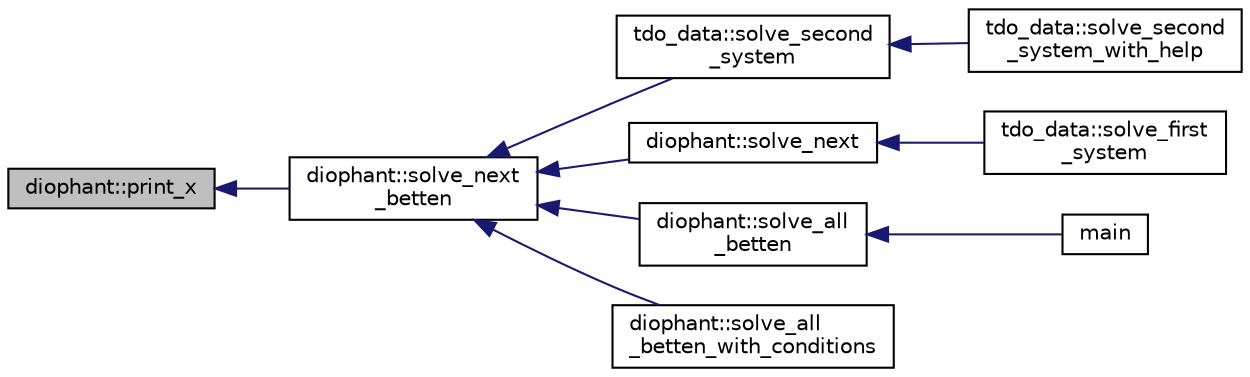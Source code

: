 digraph "diophant::print_x"
{
  edge [fontname="Helvetica",fontsize="10",labelfontname="Helvetica",labelfontsize="10"];
  node [fontname="Helvetica",fontsize="10",shape=record];
  rankdir="LR";
  Node464 [label="diophant::print_x",height=0.2,width=0.4,color="black", fillcolor="grey75", style="filled", fontcolor="black"];
  Node464 -> Node465 [dir="back",color="midnightblue",fontsize="10",style="solid",fontname="Helvetica"];
  Node465 [label="diophant::solve_next\l_betten",height=0.2,width=0.4,color="black", fillcolor="white", style="filled",URL="$d7/d9c/classdiophant.html#a016c6994359c98f5939305532dc60f89"];
  Node465 -> Node466 [dir="back",color="midnightblue",fontsize="10",style="solid",fontname="Helvetica"];
  Node466 [label="tdo_data::solve_second\l_system",height=0.2,width=0.4,color="black", fillcolor="white", style="filled",URL="$dc/d0d/classtdo__data.html#af722419adafb1c21a5f2a5b9fbadb0e3"];
  Node466 -> Node467 [dir="back",color="midnightblue",fontsize="10",style="solid",fontname="Helvetica"];
  Node467 [label="tdo_data::solve_second\l_system_with_help",height=0.2,width=0.4,color="black", fillcolor="white", style="filled",URL="$dc/d0d/classtdo__data.html#a3586a50dcb7a01843a2aa3a4f5a8c35d"];
  Node465 -> Node468 [dir="back",color="midnightblue",fontsize="10",style="solid",fontname="Helvetica"];
  Node468 [label="diophant::solve_next",height=0.2,width=0.4,color="black", fillcolor="white", style="filled",URL="$d7/d9c/classdiophant.html#a826edbf2ffd604dcecf745795e9c4cac"];
  Node468 -> Node469 [dir="back",color="midnightblue",fontsize="10",style="solid",fontname="Helvetica"];
  Node469 [label="tdo_data::solve_first\l_system",height=0.2,width=0.4,color="black", fillcolor="white", style="filled",URL="$dc/d0d/classtdo__data.html#aa62a57bd301396164352018141e4966e"];
  Node465 -> Node470 [dir="back",color="midnightblue",fontsize="10",style="solid",fontname="Helvetica"];
  Node470 [label="diophant::solve_all\l_betten",height=0.2,width=0.4,color="black", fillcolor="white", style="filled",URL="$d7/d9c/classdiophant.html#a76882d819ff1d009054e84c2d6c99e94"];
  Node470 -> Node471 [dir="back",color="midnightblue",fontsize="10",style="solid",fontname="Helvetica"];
  Node471 [label="main",height=0.2,width=0.4,color="black", fillcolor="white", style="filled",URL="$dc/dbc/solve__diophant_8_c.html#a3c04138a5bfe5d72780bb7e82a18e627"];
  Node465 -> Node472 [dir="back",color="midnightblue",fontsize="10",style="solid",fontname="Helvetica"];
  Node472 [label="diophant::solve_all\l_betten_with_conditions",height=0.2,width=0.4,color="black", fillcolor="white", style="filled",URL="$d7/d9c/classdiophant.html#a93690970610c6bad8d4a0cfbe7642826"];
}
